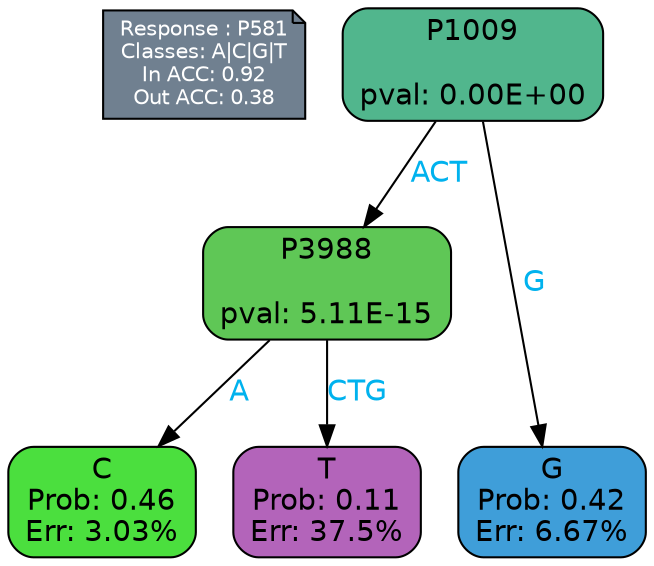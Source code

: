 digraph Tree {
node [shape=box, style="filled, rounded", color="black", fontname=helvetica] ;
graph [ranksep=equally, splines=polylines, bgcolor=transparent, dpi=600] ;
edge [fontname=helvetica] ;
LEGEND [label="Response : P581
Classes: A|C|G|T
In ACC: 0.92
Out ACC: 0.38
",shape=note,align=left,style=filled,fillcolor="slategray",fontcolor="white",fontsize=10];1 [label="P1009

pval: 0.00E+00", fillcolor="#51b68d"] ;
2 [label="P3988

pval: 5.11E-15", fillcolor="#5fc756"] ;
3 [label="C
Prob: 0.46
Err: 3.03%", fillcolor="#4bdf3e"] ;
4 [label="T
Prob: 0.11
Err: 37.5%", fillcolor="#b364ba"] ;
5 [label="G
Prob: 0.42
Err: 6.67%", fillcolor="#3f9ed9"] ;
1 -> 2 [label="ACT",fontcolor=deepskyblue2] ;
1 -> 5 [label="G",fontcolor=deepskyblue2] ;
2 -> 3 [label="A",fontcolor=deepskyblue2] ;
2 -> 4 [label="CTG",fontcolor=deepskyblue2] ;
{rank = same; 3;4;5;}{rank = same; LEGEND;1;}}